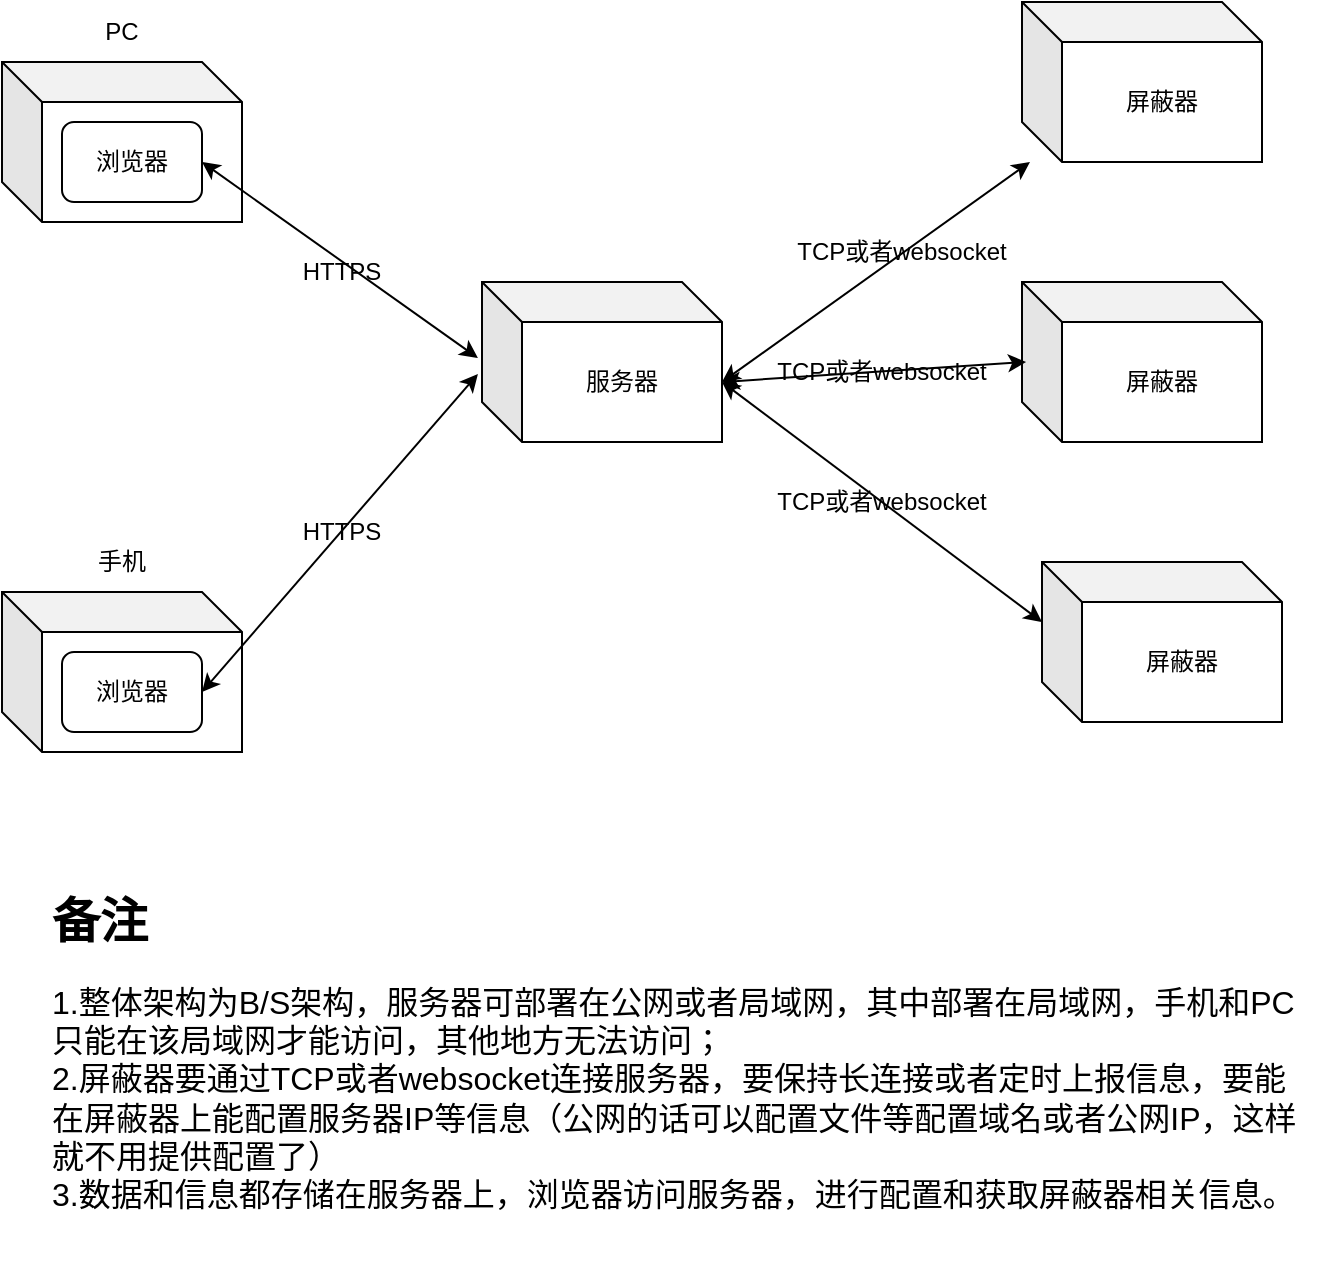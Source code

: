 <mxfile version="21.1.4" type="github">
  <diagram name="第 1 页" id="jTbbEEM8cYUAFyTFLVAS">
    <mxGraphModel dx="880" dy="484" grid="1" gridSize="10" guides="1" tooltips="1" connect="1" arrows="1" fold="1" page="1" pageScale="1" pageWidth="827" pageHeight="1169" math="0" shadow="0">
      <root>
        <mxCell id="0" />
        <mxCell id="1" parent="0" />
        <mxCell id="vzIs1l9igatsG7QM56pe-1" value="服务器" style="shape=cube;whiteSpace=wrap;html=1;boundedLbl=1;backgroundOutline=1;darkOpacity=0.05;darkOpacity2=0.1;" vertex="1" parent="1">
          <mxGeometry x="320" y="310" width="120" height="80" as="geometry" />
        </mxCell>
        <mxCell id="vzIs1l9igatsG7QM56pe-2" value="屏蔽器" style="shape=cube;whiteSpace=wrap;html=1;boundedLbl=1;backgroundOutline=1;darkOpacity=0.05;darkOpacity2=0.1;" vertex="1" parent="1">
          <mxGeometry x="590" y="170" width="120" height="80" as="geometry" />
        </mxCell>
        <mxCell id="vzIs1l9igatsG7QM56pe-3" value="屏蔽器" style="shape=cube;whiteSpace=wrap;html=1;boundedLbl=1;backgroundOutline=1;darkOpacity=0.05;darkOpacity2=0.1;" vertex="1" parent="1">
          <mxGeometry x="590" y="310" width="120" height="80" as="geometry" />
        </mxCell>
        <mxCell id="vzIs1l9igatsG7QM56pe-4" value="屏蔽器" style="shape=cube;whiteSpace=wrap;html=1;boundedLbl=1;backgroundOutline=1;darkOpacity=0.05;darkOpacity2=0.1;" vertex="1" parent="1">
          <mxGeometry x="600" y="450" width="120" height="80" as="geometry" />
        </mxCell>
        <mxCell id="vzIs1l9igatsG7QM56pe-5" value="" style="shape=cube;whiteSpace=wrap;html=1;boundedLbl=1;backgroundOutline=1;darkOpacity=0.05;darkOpacity2=0.1;" vertex="1" parent="1">
          <mxGeometry x="80" y="200" width="120" height="80" as="geometry" />
        </mxCell>
        <mxCell id="vzIs1l9igatsG7QM56pe-6" value="浏览器" style="rounded=1;whiteSpace=wrap;html=1;" vertex="1" parent="1">
          <mxGeometry x="110" y="230" width="70" height="40" as="geometry" />
        </mxCell>
        <mxCell id="vzIs1l9igatsG7QM56pe-7" value="PC" style="text;html=1;strokeColor=none;fillColor=none;align=center;verticalAlign=middle;whiteSpace=wrap;rounded=0;" vertex="1" parent="1">
          <mxGeometry x="110" y="170" width="60" height="30" as="geometry" />
        </mxCell>
        <mxCell id="vzIs1l9igatsG7QM56pe-8" value="" style="shape=cube;whiteSpace=wrap;html=1;boundedLbl=1;backgroundOutline=1;darkOpacity=0.05;darkOpacity2=0.1;" vertex="1" parent="1">
          <mxGeometry x="80" y="465" width="120" height="80" as="geometry" />
        </mxCell>
        <mxCell id="vzIs1l9igatsG7QM56pe-9" value="浏览器" style="rounded=1;whiteSpace=wrap;html=1;" vertex="1" parent="1">
          <mxGeometry x="110" y="495" width="70" height="40" as="geometry" />
        </mxCell>
        <mxCell id="vzIs1l9igatsG7QM56pe-10" value="手机" style="text;html=1;strokeColor=none;fillColor=none;align=center;verticalAlign=middle;whiteSpace=wrap;rounded=0;" vertex="1" parent="1">
          <mxGeometry x="110" y="435" width="60" height="30" as="geometry" />
        </mxCell>
        <mxCell id="vzIs1l9igatsG7QM56pe-11" value="" style="endArrow=classic;startArrow=classic;html=1;rounded=0;exitX=0;exitY=0;exitDx=120;exitDy=50;exitPerimeter=0;" edge="1" parent="1" source="vzIs1l9igatsG7QM56pe-1" target="vzIs1l9igatsG7QM56pe-2">
          <mxGeometry width="50" height="50" relative="1" as="geometry">
            <mxPoint x="390" y="380" as="sourcePoint" />
            <mxPoint x="440" y="330" as="targetPoint" />
          </mxGeometry>
        </mxCell>
        <mxCell id="vzIs1l9igatsG7QM56pe-12" value="" style="endArrow=classic;startArrow=classic;html=1;rounded=0;exitX=0;exitY=0;exitDx=120;exitDy=50;exitPerimeter=0;entryX=0.017;entryY=0.5;entryDx=0;entryDy=0;entryPerimeter=0;" edge="1" parent="1" source="vzIs1l9igatsG7QM56pe-1" target="vzIs1l9igatsG7QM56pe-3">
          <mxGeometry width="50" height="50" relative="1" as="geometry">
            <mxPoint x="500" y="420" as="sourcePoint" />
            <mxPoint x="550" y="370" as="targetPoint" />
          </mxGeometry>
        </mxCell>
        <mxCell id="vzIs1l9igatsG7QM56pe-13" value="" style="endArrow=classic;startArrow=classic;html=1;rounded=0;exitX=0;exitY=0;exitDx=0;exitDy=30;exitPerimeter=0;entryX=0;entryY=0;entryDx=120;entryDy=50;entryPerimeter=0;" edge="1" parent="1" source="vzIs1l9igatsG7QM56pe-4" target="vzIs1l9igatsG7QM56pe-1">
          <mxGeometry width="50" height="50" relative="1" as="geometry">
            <mxPoint x="390" y="380" as="sourcePoint" />
            <mxPoint x="440" y="330" as="targetPoint" />
          </mxGeometry>
        </mxCell>
        <mxCell id="vzIs1l9igatsG7QM56pe-14" value="TCP或者websocket" style="text;html=1;strokeColor=none;fillColor=none;align=center;verticalAlign=middle;whiteSpace=wrap;rounded=0;" vertex="1" parent="1">
          <mxGeometry x="470" y="280" width="120" height="30" as="geometry" />
        </mxCell>
        <mxCell id="vzIs1l9igatsG7QM56pe-15" value="TCP或者websocket" style="text;html=1;strokeColor=none;fillColor=none;align=center;verticalAlign=middle;whiteSpace=wrap;rounded=0;" vertex="1" parent="1">
          <mxGeometry x="460" y="340" width="120" height="30" as="geometry" />
        </mxCell>
        <mxCell id="vzIs1l9igatsG7QM56pe-16" value="TCP或者websocket" style="text;html=1;strokeColor=none;fillColor=none;align=center;verticalAlign=middle;whiteSpace=wrap;rounded=0;" vertex="1" parent="1">
          <mxGeometry x="460" y="405" width="120" height="30" as="geometry" />
        </mxCell>
        <mxCell id="vzIs1l9igatsG7QM56pe-17" value="" style="endArrow=classic;startArrow=classic;html=1;rounded=0;exitX=1;exitY=0.5;exitDx=0;exitDy=0;entryX=-0.017;entryY=0.475;entryDx=0;entryDy=0;entryPerimeter=0;" edge="1" parent="1" source="vzIs1l9igatsG7QM56pe-6" target="vzIs1l9igatsG7QM56pe-1">
          <mxGeometry width="50" height="50" relative="1" as="geometry">
            <mxPoint x="390" y="370" as="sourcePoint" />
            <mxPoint x="440" y="320" as="targetPoint" />
          </mxGeometry>
        </mxCell>
        <mxCell id="vzIs1l9igatsG7QM56pe-19" value="" style="endArrow=classic;startArrow=classic;html=1;rounded=0;exitX=1;exitY=0.5;exitDx=0;exitDy=0;entryX=-0.017;entryY=0.575;entryDx=0;entryDy=0;entryPerimeter=0;" edge="1" parent="1" source="vzIs1l9igatsG7QM56pe-9" target="vzIs1l9igatsG7QM56pe-1">
          <mxGeometry width="50" height="50" relative="1" as="geometry">
            <mxPoint x="390" y="370" as="sourcePoint" />
            <mxPoint x="310" y="350" as="targetPoint" />
          </mxGeometry>
        </mxCell>
        <mxCell id="vzIs1l9igatsG7QM56pe-21" value="HTTPS" style="text;html=1;strokeColor=none;fillColor=none;align=center;verticalAlign=middle;whiteSpace=wrap;rounded=0;" vertex="1" parent="1">
          <mxGeometry x="220" y="290" width="60" height="30" as="geometry" />
        </mxCell>
        <mxCell id="vzIs1l9igatsG7QM56pe-22" value="HTTPS" style="text;html=1;strokeColor=none;fillColor=none;align=center;verticalAlign=middle;whiteSpace=wrap;rounded=0;" vertex="1" parent="1">
          <mxGeometry x="220" y="420" width="60" height="30" as="geometry" />
        </mxCell>
        <mxCell id="vzIs1l9igatsG7QM56pe-23" value="&lt;h1&gt;备注&lt;/h1&gt;&lt;p style=&quot;font-size: 16px;&quot;&gt;1.整体架构为B/S架构，服务器可部署在公网或者局域网，其中部署在局域网，手机和PC只能在该局域网才能访问，其他地方无法访问；&lt;br style=&quot;&quot;&gt;2.屏蔽器要通过TCP或者websocket连接服务器，要保持长连接或者定时上报信息，要能在屏蔽器上能配置服务器IP等信息（公网的话可以配置文件等配置域名或者公网IP，这样就不用提供配置了）&lt;br style=&quot;&quot;&gt;3.数据和信息都存储在服务器上，浏览器访问服务器，进行配置和获取屏蔽器相关信息。&lt;/p&gt;" style="text;html=1;strokeColor=none;fillColor=none;spacing=5;spacingTop=-20;whiteSpace=wrap;overflow=hidden;rounded=0;" vertex="1" parent="1">
          <mxGeometry x="100" y="610" width="640" height="190" as="geometry" />
        </mxCell>
      </root>
    </mxGraphModel>
  </diagram>
</mxfile>
